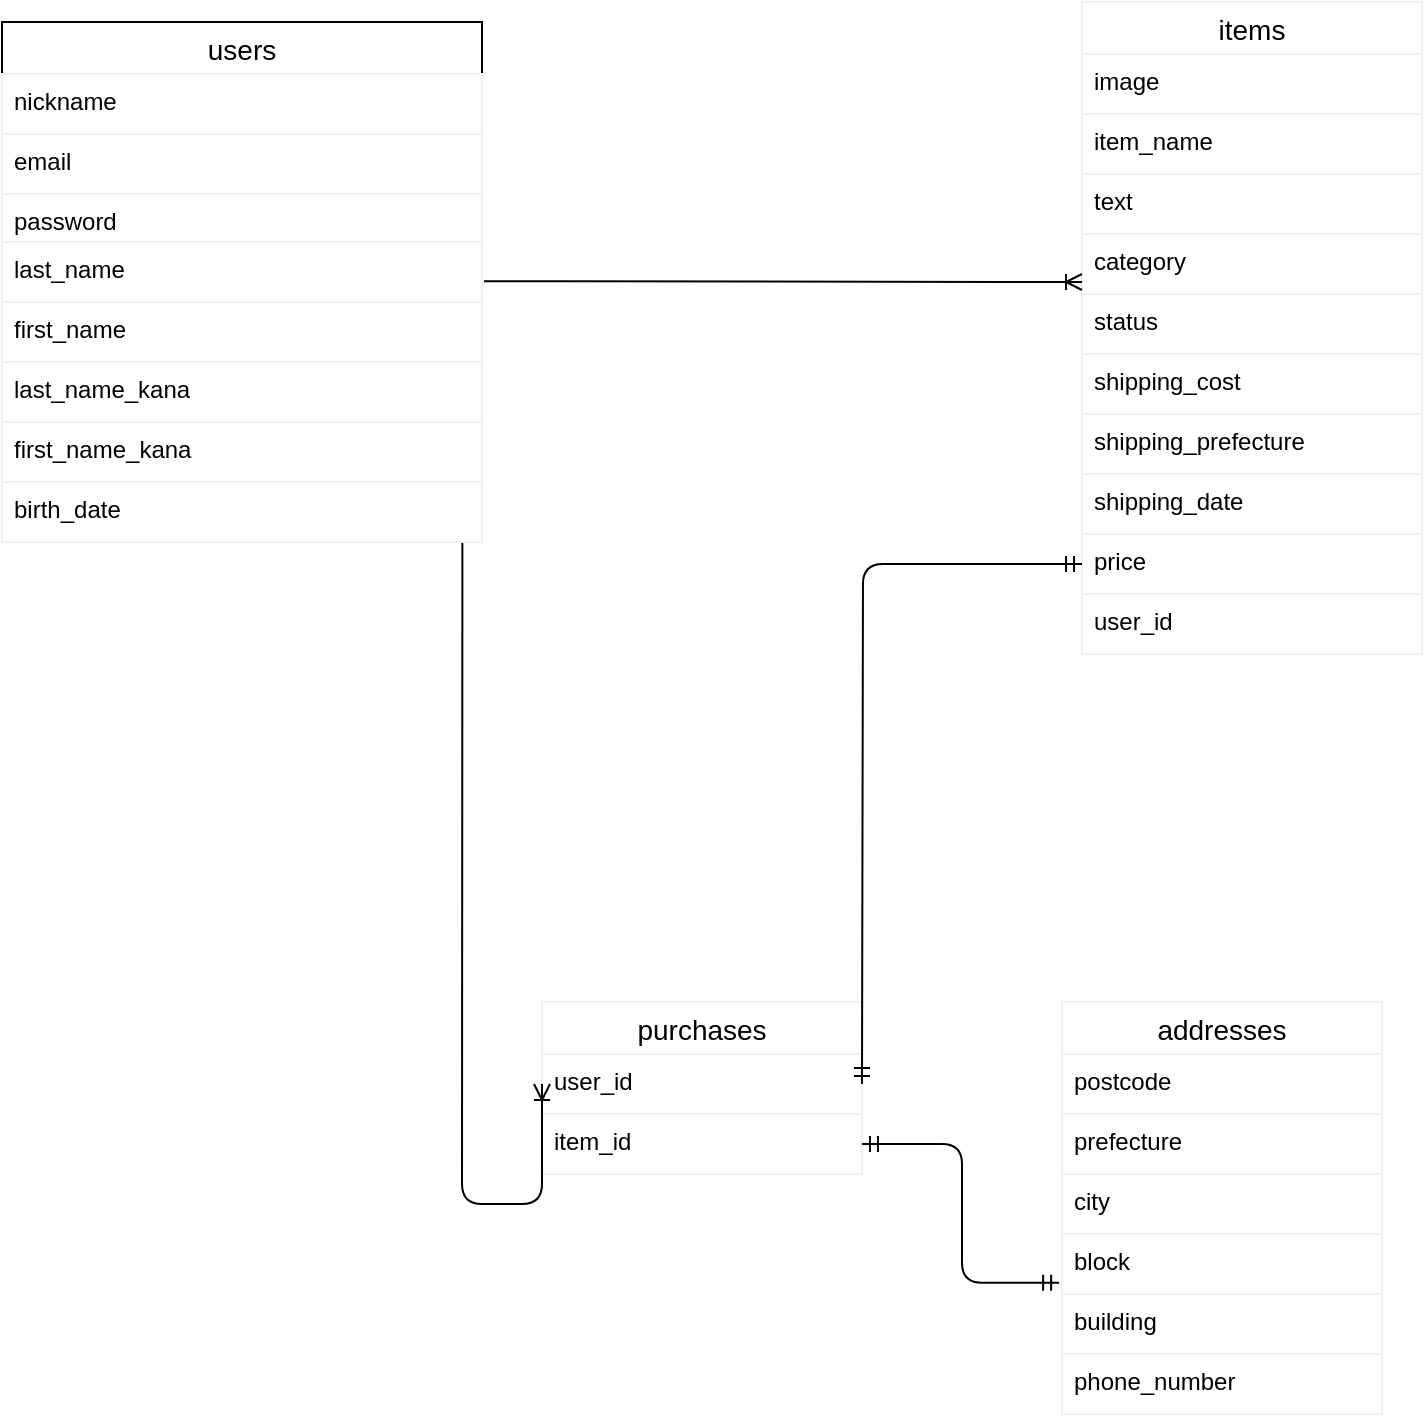 <mxfile version="13.6.5">
    <diagram id="OdDnQcjId9VMzq6DKNzU" name="ページ1">
        <mxGraphModel dx="513" dy="389" grid="1" gridSize="10" guides="1" tooltips="1" connect="1" arrows="1" fold="1" page="1" pageScale="1" pageWidth="1654" pageHeight="1169" math="0" shadow="0">
            <root>
                <mxCell id="0"/>
                <mxCell id="1" parent="0"/>
                <mxCell id="31" value="items" style="swimlane;fontStyle=0;childLayout=stackLayout;horizontal=1;startSize=26;horizontalStack=0;resizeParent=1;resizeParentMax=0;resizeLast=0;collapsible=1;marginBottom=0;align=center;fontSize=14;strokeColor=#f0f0f0;" parent="1" vertex="1">
                    <mxGeometry x="550" y="100" width="170" height="326" as="geometry"/>
                </mxCell>
                <mxCell id="32" value="image" style="text;fillColor=none;spacingLeft=4;spacingRight=4;overflow=hidden;rotatable=0;points=[[0,0.5],[1,0.5]];portConstraint=eastwest;fontSize=12;strokeColor=#f0f0f0;" parent="31" vertex="1">
                    <mxGeometry y="26" width="170" height="30" as="geometry"/>
                </mxCell>
                <mxCell id="33" value="item_name" style="text;fillColor=none;spacingLeft=4;spacingRight=4;overflow=hidden;rotatable=0;points=[[0,0.5],[1,0.5]];portConstraint=eastwest;fontSize=12;strokeColor=#f0f0f0;" parent="31" vertex="1">
                    <mxGeometry y="56" width="170" height="30" as="geometry"/>
                </mxCell>
                <mxCell id="34" value="text" style="text;fillColor=none;spacingLeft=4;spacingRight=4;overflow=hidden;rotatable=0;points=[[0,0.5],[1,0.5]];portConstraint=eastwest;fontSize=12;strokeColor=#f0f0f0;" parent="31" vertex="1">
                    <mxGeometry y="86" width="170" height="30" as="geometry"/>
                </mxCell>
                <mxCell id="35" value="category" style="text;fillColor=none;spacingLeft=4;spacingRight=4;overflow=hidden;rotatable=0;points=[[0,0.5],[1,0.5]];portConstraint=eastwest;fontSize=12;strokeColor=#f0f0f0;" parent="31" vertex="1">
                    <mxGeometry y="116" width="170" height="30" as="geometry"/>
                </mxCell>
                <mxCell id="36" value="status" style="text;fillColor=none;spacingLeft=4;spacingRight=4;overflow=hidden;rotatable=0;points=[[0,0.5],[1,0.5]];portConstraint=eastwest;fontSize=12;strokeColor=#f0f0f0;" parent="31" vertex="1">
                    <mxGeometry y="146" width="170" height="30" as="geometry"/>
                </mxCell>
                <mxCell id="37" value="shipping_cost" style="text;fillColor=none;spacingLeft=4;spacingRight=4;overflow=hidden;rotatable=0;points=[[0,0.5],[1,0.5]];portConstraint=eastwest;fontSize=12;strokeColor=#f0f0f0;" parent="31" vertex="1">
                    <mxGeometry y="176" width="170" height="30" as="geometry"/>
                </mxCell>
                <mxCell id="38" value="shipping_prefecture" style="text;fillColor=none;spacingLeft=4;spacingRight=4;overflow=hidden;rotatable=0;points=[[0,0.5],[1,0.5]];portConstraint=eastwest;fontSize=12;strokeColor=#f0f0f0;" parent="31" vertex="1">
                    <mxGeometry y="206" width="170" height="30" as="geometry"/>
                </mxCell>
                <mxCell id="39" value="shipping_date" style="text;fillColor=none;spacingLeft=4;spacingRight=4;overflow=hidden;rotatable=0;points=[[0,0.5],[1,0.5]];portConstraint=eastwest;fontSize=12;strokeColor=#f0f0f0;" parent="31" vertex="1">
                    <mxGeometry y="236" width="170" height="30" as="geometry"/>
                </mxCell>
                <mxCell id="40" value="price" style="text;fillColor=none;spacingLeft=4;spacingRight=4;overflow=hidden;rotatable=0;points=[[0,0.5],[1,0.5]];portConstraint=eastwest;fontSize=12;strokeColor=#f0f0f0;" parent="31" vertex="1">
                    <mxGeometry y="266" width="170" height="30" as="geometry"/>
                </mxCell>
                <mxCell id="43" value="user_id " style="text;fillColor=none;spacingLeft=4;spacingRight=4;overflow=hidden;rotatable=0;points=[[0,0.5],[1,0.5]];portConstraint=eastwest;fontSize=12;strokeColor=#f0f0f0;" parent="31" vertex="1">
                    <mxGeometry y="296" width="170" height="30" as="geometry"/>
                </mxCell>
                <mxCell id="44" value="purchases" style="swimlane;fontStyle=0;childLayout=stackLayout;horizontal=1;startSize=26;horizontalStack=0;resizeParent=1;resizeParentMax=0;resizeLast=0;collapsible=1;marginBottom=0;align=center;fontSize=14;strokeColor=#f0f0f0;" parent="1" vertex="1">
                    <mxGeometry x="280" y="600" width="160" height="86" as="geometry"/>
                </mxCell>
                <mxCell id="48" value="user_id" style="text;fillColor=none;spacingLeft=4;spacingRight=4;overflow=hidden;rotatable=0;points=[[0,0.5],[1,0.5]];portConstraint=eastwest;fontSize=12;strokeColor=#f0f0f0;" parent="44" vertex="1">
                    <mxGeometry y="26" width="160" height="30" as="geometry"/>
                </mxCell>
                <mxCell id="49" value="item_id" style="text;fillColor=none;spacingLeft=4;spacingRight=4;overflow=hidden;rotatable=0;points=[[0,0.5],[1,0.5]];portConstraint=eastwest;fontSize=12;strokeColor=#f0f0f0;" parent="44" vertex="1">
                    <mxGeometry y="56" width="160" height="30" as="geometry"/>
                </mxCell>
                <mxCell id="50" value="addresses" style="swimlane;fontStyle=0;childLayout=stackLayout;horizontal=1;startSize=26;horizontalStack=0;resizeParent=1;resizeParentMax=0;resizeLast=0;collapsible=1;marginBottom=0;align=center;fontSize=14;strokeColor=#f0f0f0;" parent="1" vertex="1">
                    <mxGeometry x="540" y="600" width="160" height="206" as="geometry"/>
                </mxCell>
                <mxCell id="51" value="postcode" style="text;fillColor=none;spacingLeft=4;spacingRight=4;overflow=hidden;rotatable=0;points=[[0,0.5],[1,0.5]];portConstraint=eastwest;fontSize=12;strokeColor=#f0f0f0;" parent="50" vertex="1">
                    <mxGeometry y="26" width="160" height="30" as="geometry"/>
                </mxCell>
                <mxCell id="52" value="prefecture" style="text;fillColor=none;spacingLeft=4;spacingRight=4;overflow=hidden;rotatable=0;points=[[0,0.5],[1,0.5]];portConstraint=eastwest;fontSize=12;strokeColor=#f0f0f0;" parent="50" vertex="1">
                    <mxGeometry y="56" width="160" height="30" as="geometry"/>
                </mxCell>
                <mxCell id="53" value="city" style="text;fillColor=none;spacingLeft=4;spacingRight=4;overflow=hidden;rotatable=0;points=[[0,0.5],[1,0.5]];portConstraint=eastwest;fontSize=12;strokeColor=#f0f0f0;" parent="50" vertex="1">
                    <mxGeometry y="86" width="160" height="30" as="geometry"/>
                </mxCell>
                <mxCell id="58" value="block" style="text;fillColor=none;spacingLeft=4;spacingRight=4;overflow=hidden;rotatable=0;points=[[0,0.5],[1,0.5]];portConstraint=eastwest;fontSize=12;strokeColor=#f0f0f0;" parent="50" vertex="1">
                    <mxGeometry y="116" width="160" height="30" as="geometry"/>
                </mxCell>
                <mxCell id="59" value="building" style="text;fillColor=none;spacingLeft=4;spacingRight=4;overflow=hidden;rotatable=0;points=[[0,0.5],[1,0.5]];portConstraint=eastwest;fontSize=12;strokeColor=#f0f0f0;" parent="50" vertex="1">
                    <mxGeometry y="146" width="160" height="30" as="geometry"/>
                </mxCell>
                <mxCell id="60" value="phone_number" style="text;fillColor=none;spacingLeft=4;spacingRight=4;overflow=hidden;rotatable=0;points=[[0,0.5],[1,0.5]];portConstraint=eastwest;fontSize=12;strokeColor=#f0f0f0;" parent="50" vertex="1">
                    <mxGeometry y="176" width="160" height="30" as="geometry"/>
                </mxCell>
                <mxCell id="19" value="users" style="swimlane;fontStyle=0;childLayout=stackLayout;horizontal=1;startSize=26;horizontalStack=0;resizeParent=1;resizeParentMax=0;resizeLast=0;collapsible=1;marginBottom=0;align=center;fontSize=14;perimeterSpacing=0;" parent="1" vertex="1">
                    <mxGeometry x="10" y="110" width="240" height="260" as="geometry">
                        <mxRectangle x="30" y="300" width="50" height="26" as="alternateBounds"/>
                    </mxGeometry>
                </mxCell>
                <mxCell id="20" value="nickname&#10;&#10;" style="text;fillColor=none;spacingLeft=4;spacingRight=4;overflow=hidden;rotatable=0;points=[[0,0.5],[1,0.5]];portConstraint=eastwest;fontSize=12;strokeColor=#f0f0f0;" parent="19" vertex="1">
                    <mxGeometry y="26" width="240" height="30" as="geometry"/>
                </mxCell>
                <mxCell id="21" value="email" style="text;fillColor=none;spacingLeft=4;spacingRight=4;overflow=hidden;rotatable=0;points=[[0,0.5],[1,0.5]];portConstraint=eastwest;fontSize=12;strokeColor=#f0f0f0;" parent="19" vertex="1">
                    <mxGeometry y="56" width="240" height="30" as="geometry"/>
                </mxCell>
                <mxCell id="22" value="password" style="text;fillColor=none;spacingLeft=4;spacingRight=4;overflow=hidden;rotatable=0;points=[[0,0.5],[1,0.5]];portConstraint=eastwest;fontSize=12;strokeColor=#f0f0f0;" parent="19" vertex="1">
                    <mxGeometry y="86" width="240" height="24" as="geometry"/>
                </mxCell>
                <mxCell id="23" value="last_name" style="text;fillColor=none;spacingLeft=4;spacingRight=4;overflow=hidden;rotatable=0;points=[[0,0.5],[1,0.5]];portConstraint=eastwest;fontSize=12;strokeColor=#f0f0f0;" parent="19" vertex="1">
                    <mxGeometry y="110" width="240" height="30" as="geometry"/>
                </mxCell>
                <mxCell id="24" value="first_name" style="text;fillColor=none;spacingLeft=4;spacingRight=4;overflow=hidden;rotatable=0;points=[[0,0.5],[1,0.5]];portConstraint=eastwest;fontSize=12;strokeColor=#f0f0f0;" parent="19" vertex="1">
                    <mxGeometry y="140" width="240" height="30" as="geometry"/>
                </mxCell>
                <mxCell id="25" value="last_name_kana" style="text;fillColor=none;spacingLeft=4;spacingRight=4;overflow=hidden;rotatable=0;points=[[0,0.5],[1,0.5]];portConstraint=eastwest;fontSize=12;strokeColor=#f0f0f0;" parent="19" vertex="1">
                    <mxGeometry y="170" width="240" height="30" as="geometry"/>
                </mxCell>
                <mxCell id="26" value="first_name_kana" style="text;fillColor=none;spacingLeft=4;spacingRight=4;overflow=hidden;rotatable=0;points=[[0,0.5],[1,0.5]];portConstraint=eastwest;fontSize=12;strokeColor=#f0f0f0;" parent="19" vertex="1">
                    <mxGeometry y="200" width="240" height="30" as="geometry"/>
                </mxCell>
                <mxCell id="27" value="birth_date&#10;" style="text;fillColor=none;spacingLeft=4;spacingRight=4;overflow=hidden;rotatable=0;points=[[0,0.5],[1,0.5]];portConstraint=eastwest;fontSize=12;strokeColor=#f0f0f0;" parent="19" vertex="1">
                    <mxGeometry y="230" width="240" height="30" as="geometry"/>
                </mxCell>
                <mxCell id="228" value="" style="edgeStyle=entityRelationEdgeStyle;fontSize=12;html=1;endArrow=ERoneToMany;entryX=0;entryY=0.8;entryDx=0;entryDy=0;entryPerimeter=0;exitX=1.004;exitY=0.654;exitDx=0;exitDy=0;exitPerimeter=0;" parent="1" source="23" target="35" edge="1">
                    <mxGeometry width="100" height="100" relative="1" as="geometry">
                        <mxPoint x="254" y="240" as="sourcePoint"/>
                        <mxPoint x="540" y="240" as="targetPoint"/>
                    </mxGeometry>
                </mxCell>
                <mxCell id="230" value="" style="fontSize=12;html=1;endArrow=ERoneToMany;exitX=0.959;exitY=1.016;exitDx=0;exitDy=0;entryX=0;entryY=0.5;entryDx=0;entryDy=0;edgeStyle=orthogonalEdgeStyle;exitPerimeter=0;" parent="1" source="27" edge="1">
                    <mxGeometry width="100" height="100" relative="1" as="geometry">
                        <mxPoint x="250" y="385" as="sourcePoint"/>
                        <mxPoint x="280" y="641" as="targetPoint"/>
                        <Array as="points">
                            <mxPoint x="240" y="373"/>
                            <mxPoint x="240" y="373"/>
                            <mxPoint x="240" y="701"/>
                        </Array>
                    </mxGeometry>
                </mxCell>
                <mxCell id="233" value="" style="fontSize=12;html=1;endArrow=ERmandOne;startArrow=ERmandOne;exitX=1;exitY=0.5;exitDx=0;exitDy=0;edgeStyle=orthogonalEdgeStyle;entryX=0;entryY=0.5;entryDx=0;entryDy=0;" parent="1" target="40" edge="1">
                    <mxGeometry width="100" height="100" relative="1" as="geometry">
                        <mxPoint x="440" y="641" as="sourcePoint"/>
                        <mxPoint x="500" y="450" as="targetPoint"/>
                    </mxGeometry>
                </mxCell>
                <mxCell id="235" value="" style="edgeStyle=orthogonalEdgeStyle;fontSize=12;html=1;endArrow=ERmandOne;startArrow=ERmandOne;entryX=-0.009;entryY=0.813;entryDx=0;entryDy=0;entryPerimeter=0;" parent="1" target="58" edge="1" source="49">
                    <mxGeometry width="100" height="100" relative="1" as="geometry">
                        <mxPoint x="440" y="740" as="sourcePoint"/>
                        <mxPoint x="536" y="742" as="targetPoint"/>
                    </mxGeometry>
                </mxCell>
            </root>
        </mxGraphModel>
    </diagram>
</mxfile>